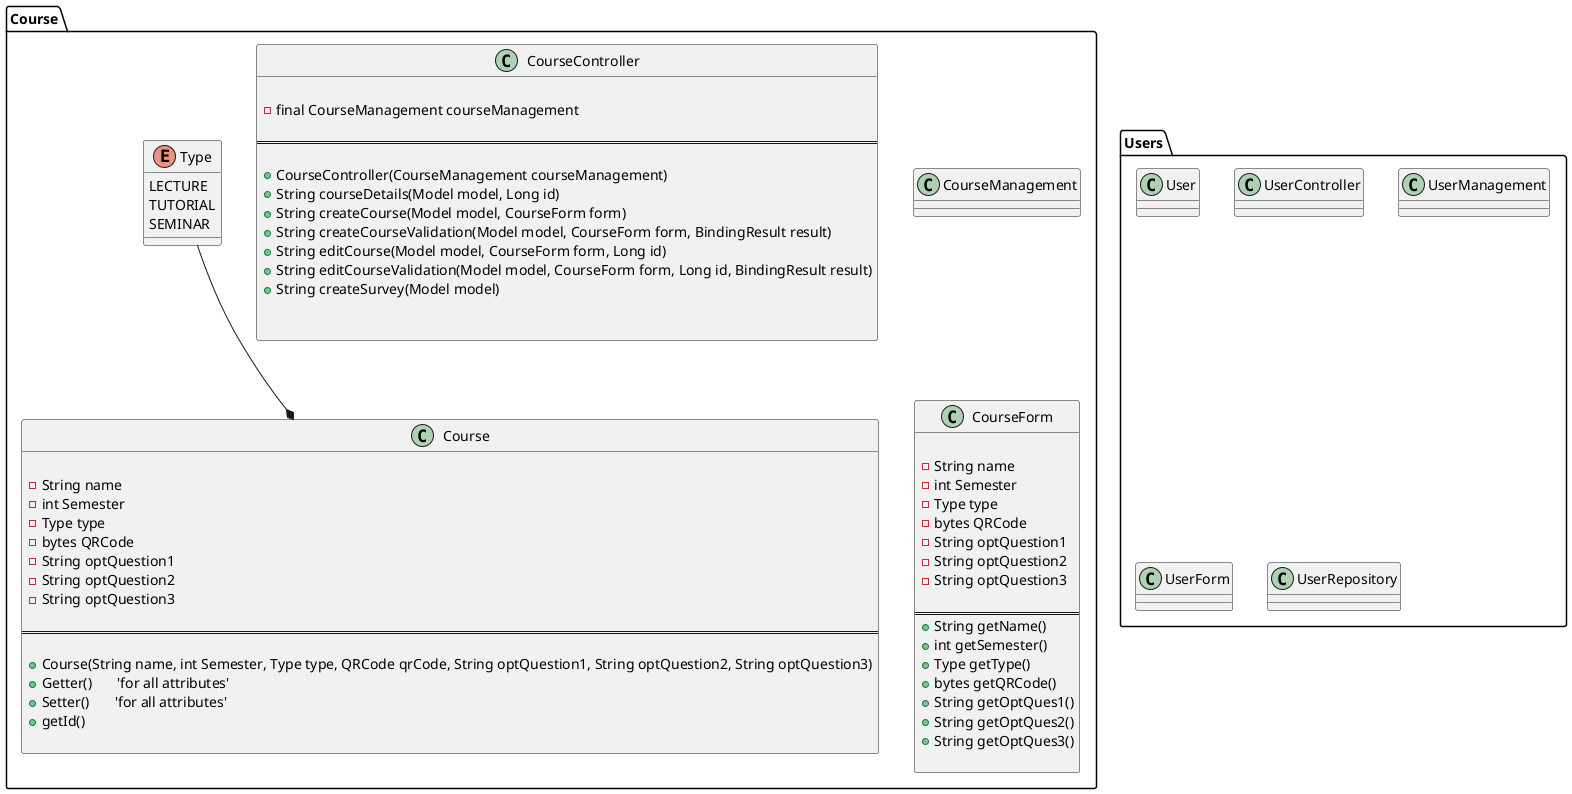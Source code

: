
Du must dir 


@startuml qovaArchitecture 

package Course{

    class Course{

        - String name
        - int Semester
        - Type type
        - bytes QRCode
        - String optQuestion1
        - String optQuestion2
        - String optQuestion3

==

        'Constructor'
        + Course(String name, int Semester, Type type, QRCode qrCode, String optQuestion1, String optQuestion2, String optQuestion3)
        + Getter()       'for all attributes' 
        + Setter()       'for all attributes' 
        + getId()

    }

    class CourseController{
       
        - final CourseManagement courseManagement

==

        + CourseController(CourseManagement courseManagement) 
        + String courseDetails(Model model, Long id)
            'GetMapping method'
        + String createCourse(Model model, CourseForm form)         
            'PostMapping method to verify user input'                            
        + String createCourseValidation(Model model, CourseForm form, BindingResult result)
            'GetMapping method'
        + String editCourse(Model model, CourseForm form, Long id)
            'PostMapping method to validate user input'
        + String editCourseValidation(Model model, CourseForm form, Long id, BindingResult result)
            'GetMapping method'
        +String createSurvey(Model model)


    }

    class CourseManagement{

    }

    class CourseForm{
        
        - String name
        - int Semester
        - Type type
        - bytes QRCode
        - String optQuestion1
        - String optQuestion2
        - String optQuestion3

==
        + String getName()
        + int getSemester()
        + Type getType()
        + bytes getQRCode()
        + String getOptQues1()
        + String getOptQues2()
        + String getOptQues3()

    }

    enum Type {
        LECTURE
        TUTORIAL
        SEMINAR
    }


    'Relations'
    Type --* Course


}

package Users{
    class User{

    }

    class UserController{

    }

    class UserManagement{

    }

    class UserForm{

    }

    class UserRepository{

    }
}

@enduml